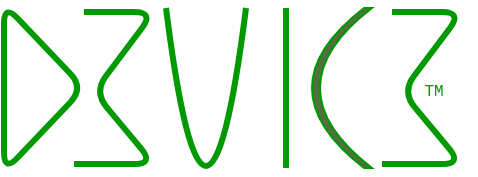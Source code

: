 <mxfile version="12.7.0" type="github">
  <diagram id="W21kjCjBcw54PkJHCKSu" name="Page-1">
    <mxGraphModel dx="289" dy="165" grid="1" gridSize="10" guides="1" tooltips="1" connect="1" arrows="1" fold="1" page="1" pageScale="1" pageWidth="850" pageHeight="1100" math="0" shadow="0">
      <root>
        <mxCell id="0"/>
        <mxCell id="1" parent="0"/>
        <mxCell id="tKD3vwLSFtcub1kZ8sqg-1" value="" style="triangle;whiteSpace=wrap;html=1;rounded=1;strokeColor=#009900;shadow=0;comic=0;strokeWidth=3;fillColor=none;" parent="1" vertex="1">
          <mxGeometry x="240" y="118" width="40" height="84" as="geometry"/>
        </mxCell>
        <mxCell id="tKD3vwLSFtcub1kZ8sqg-4" value="" style="endArrow=none;html=1;curved=1;strokeColor=#009900;shadow=0;comic=0;strokeWidth=3;" parent="1" edge="1">
          <mxGeometry width="50" height="50" relative="1" as="geometry">
            <mxPoint x="321" y="120" as="sourcePoint"/>
            <mxPoint x="361" y="120" as="targetPoint"/>
            <Array as="points">
              <mxPoint x="341" y="278"/>
            </Array>
          </mxGeometry>
        </mxCell>
        <mxCell id="tKD3vwLSFtcub1kZ8sqg-5" value="" style="endArrow=none;html=1;strokeWidth=3;fillColor=#d5e8d4;strokeColor=#009900;shadow=0;comic=0;" parent="1" edge="1">
          <mxGeometry width="50" height="50" relative="1" as="geometry">
            <mxPoint x="381" y="200" as="sourcePoint"/>
            <mxPoint x="381" y="120" as="targetPoint"/>
          </mxGeometry>
        </mxCell>
        <mxCell id="tKD3vwLSFtcub1kZ8sqg-7" value="" style="endArrow=none;html=1;strokeColor=#009900;shadow=0;comic=0;strokeWidth=3;" parent="1" edge="1">
          <mxGeometry width="50" height="50" relative="1" as="geometry">
            <mxPoint x="275" y="198" as="sourcePoint"/>
            <mxPoint x="280" y="122" as="targetPoint"/>
            <Array as="points">
              <mxPoint x="315" y="198"/>
              <mxPoint x="285" y="162"/>
              <mxPoint x="315" y="122"/>
            </Array>
          </mxGeometry>
        </mxCell>
        <mxCell id="JPppOdnV444SuDeU7xFQ-1" value="" style="shape=dataStorage;whiteSpace=wrap;html=1;size=0.867;fillColor=#517040;strokeColor=#009900;shadow=0;" parent="1" vertex="1">
          <mxGeometry x="394" y="120" width="30" height="80" as="geometry"/>
        </mxCell>
        <mxCell id="Hm2rXNlEBhApogHnTLwG-2" value="" style="endArrow=none;html=1;strokeColor=#009900;shadow=0;comic=0;strokeWidth=3;" parent="1" edge="1">
          <mxGeometry width="50" height="50" relative="1" as="geometry">
            <mxPoint x="429" y="198" as="sourcePoint"/>
            <mxPoint x="434" y="122" as="targetPoint"/>
            <Array as="points">
              <mxPoint x="469" y="198"/>
              <mxPoint x="439" y="162"/>
              <mxPoint x="469" y="122"/>
            </Array>
          </mxGeometry>
        </mxCell>
        <mxCell id="Hm2rXNlEBhApogHnTLwG-4" value="&lt;font style=&quot;font-size: 8px&quot; face=&quot;Courier New&quot; color=&quot;#009900&quot;&gt;TM&lt;/font&gt;" style="text;html=1;strokeColor=none;fillColor=none;align=center;verticalAlign=middle;whiteSpace=wrap;rounded=0;shadow=1;fontFamily=Helvetica;" parent="1" vertex="1">
          <mxGeometry x="440" y="160" width="30" as="geometry"/>
        </mxCell>
      </root>
    </mxGraphModel>
  </diagram>
</mxfile>
